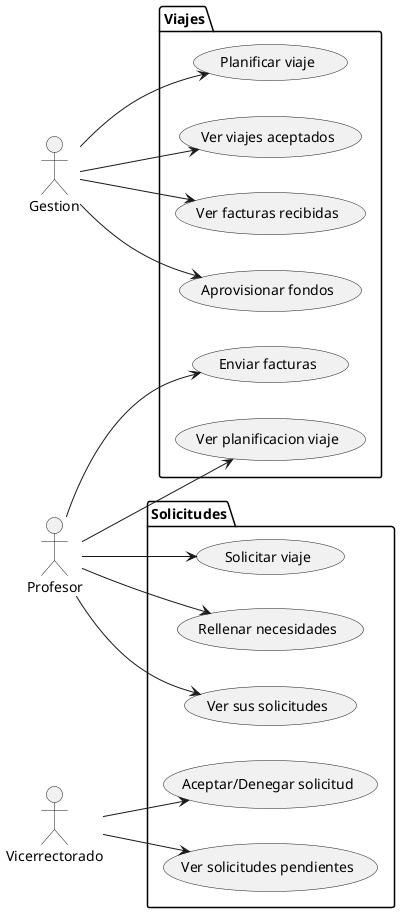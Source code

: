 @startuml
left to right direction

package Solicitudes {
  usecase "Ver sus solicitudes" as S_P_VS
  usecase "Ver solicitudes pendientes" as S_V_VS
  usecase "Aceptar/Denegar solicitud" as S_V_AC
  usecase "Solicitar viaje" as S_P_S
  usecase "Rellenar necesidades" as S_P_R
}

package Viajes {
  usecase "Enviar facturas" as V_P_EF
  usecase "Ver facturas recibidas" as V_G_VF 
  usecase "Aprovisionar fondos" as V_G_AF
  usecase "Planificar viaje" as V_G_PV
  usecase "Ver planificacion viaje" AS V_P_VP
  usecase "Ver viajes aceptados" AS V_G_VA
}

actor "Gestion" as G
actor "Profesor" as P
actor "Vicerrectorado" as V

V --> S_V_VS
V --> S_V_AC

P --> S_P_VS
P --> S_P_S
P --> S_P_R
P --> V_P_EF
P --> V_P_VP

G --> V_G_VA
G --> V_G_VF 
G --> V_G_AF
G --> V_G_PV

@enduml
